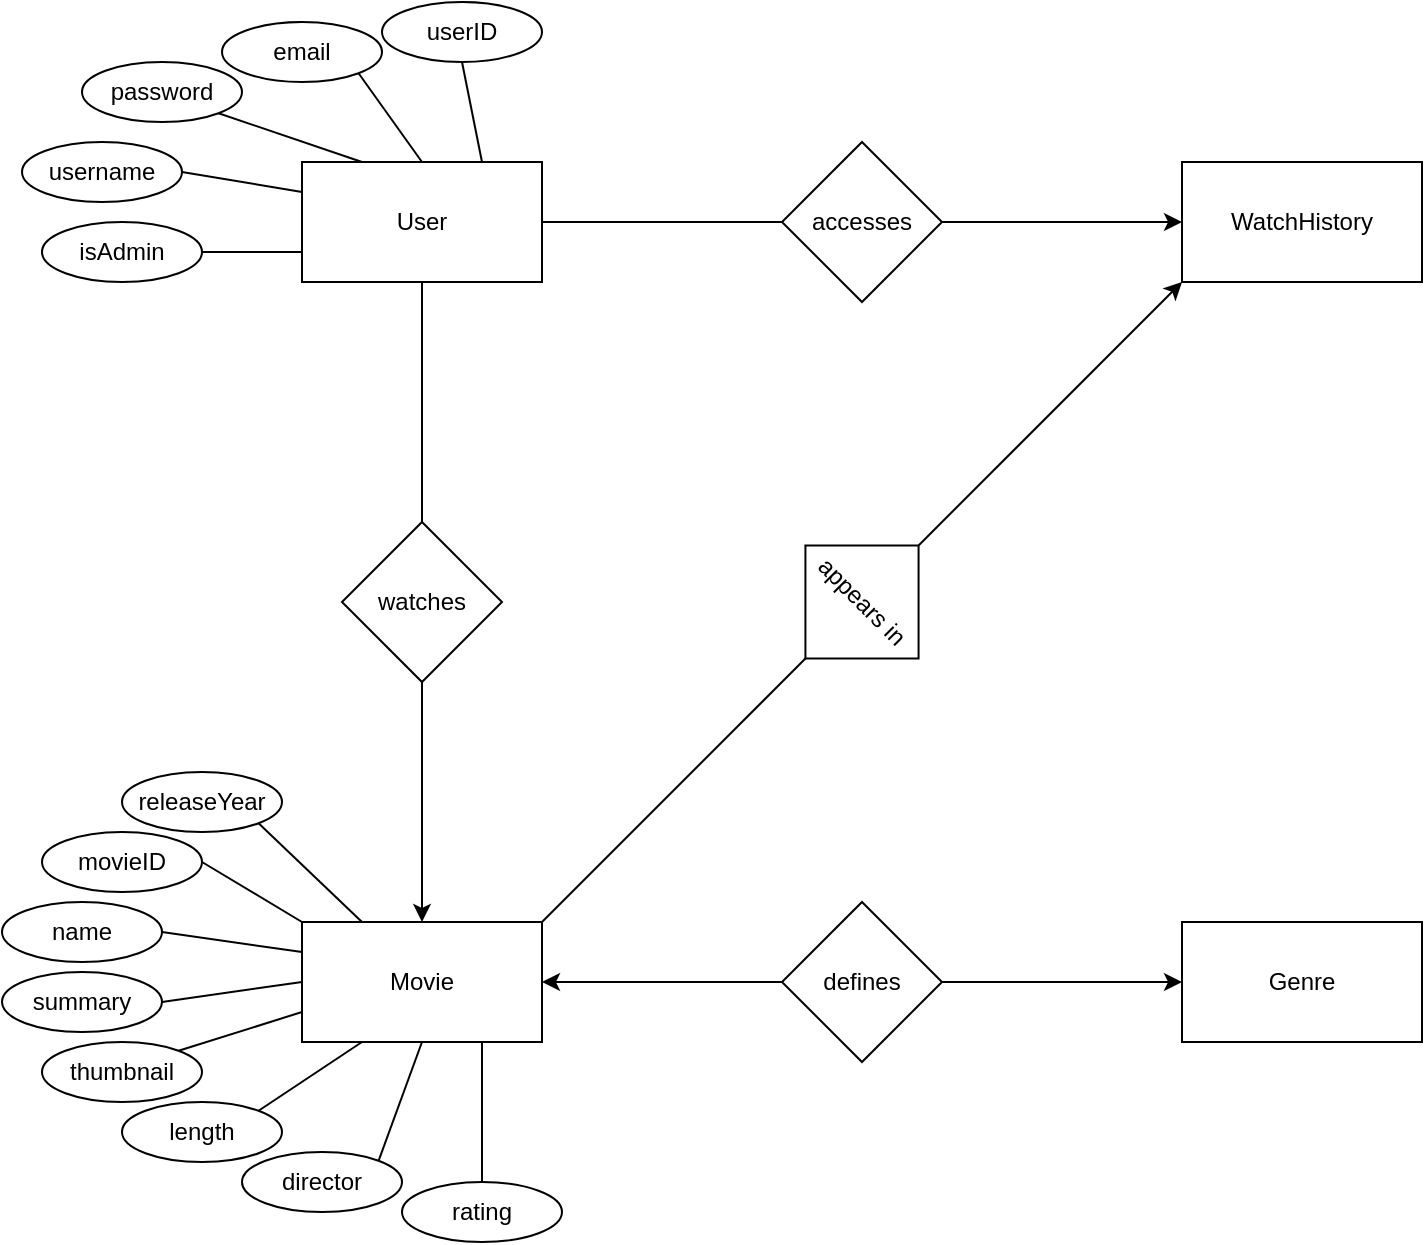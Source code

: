 <mxfile version="26.2.10">
  <diagram name="Page-1" id="SJn_idnGUMeTcrl6Irgf">
    <mxGraphModel dx="1228" dy="662" grid="1" gridSize="10" guides="1" tooltips="1" connect="1" arrows="1" fold="1" page="1" pageScale="1" pageWidth="850" pageHeight="1100" math="0" shadow="0">
      <root>
        <mxCell id="0" />
        <mxCell id="1" parent="0" />
        <mxCell id="cjGsYmpgyJE01i0ZJRMN-10" style="edgeStyle=orthogonalEdgeStyle;rounded=0;orthogonalLoop=1;jettySize=auto;html=1;exitX=0.5;exitY=1;exitDx=0;exitDy=0;entryX=0.5;entryY=0;entryDx=0;entryDy=0;endArrow=none;startFill=0;" edge="1" parent="1" source="cjGsYmpgyJE01i0ZJRMN-3" target="cjGsYmpgyJE01i0ZJRMN-7">
          <mxGeometry relative="1" as="geometry" />
        </mxCell>
        <mxCell id="cjGsYmpgyJE01i0ZJRMN-12" style="edgeStyle=orthogonalEdgeStyle;rounded=0;orthogonalLoop=1;jettySize=auto;html=1;exitX=1;exitY=0.5;exitDx=0;exitDy=0;entryX=0;entryY=0.5;entryDx=0;entryDy=0;endArrow=none;startFill=0;" edge="1" parent="1" source="cjGsYmpgyJE01i0ZJRMN-3" target="cjGsYmpgyJE01i0ZJRMN-8">
          <mxGeometry relative="1" as="geometry" />
        </mxCell>
        <mxCell id="cjGsYmpgyJE01i0ZJRMN-25" style="rounded=0;orthogonalLoop=1;jettySize=auto;html=1;exitX=0.75;exitY=0;exitDx=0;exitDy=0;entryX=0.5;entryY=1;entryDx=0;entryDy=0;endArrow=none;startFill=0;" edge="1" parent="1" source="cjGsYmpgyJE01i0ZJRMN-3" target="cjGsYmpgyJE01i0ZJRMN-20">
          <mxGeometry relative="1" as="geometry" />
        </mxCell>
        <mxCell id="cjGsYmpgyJE01i0ZJRMN-26" style="edgeStyle=none;shape=connector;rounded=0;orthogonalLoop=1;jettySize=auto;html=1;exitX=0.5;exitY=0;exitDx=0;exitDy=0;entryX=1;entryY=1;entryDx=0;entryDy=0;strokeColor=default;align=center;verticalAlign=middle;fontFamily=Helvetica;fontSize=11;fontColor=default;labelBackgroundColor=default;startFill=0;endArrow=none;" edge="1" parent="1" source="cjGsYmpgyJE01i0ZJRMN-3" target="cjGsYmpgyJE01i0ZJRMN-21">
          <mxGeometry relative="1" as="geometry" />
        </mxCell>
        <mxCell id="cjGsYmpgyJE01i0ZJRMN-27" style="edgeStyle=none;shape=connector;rounded=0;orthogonalLoop=1;jettySize=auto;html=1;exitX=0.25;exitY=0;exitDx=0;exitDy=0;entryX=1;entryY=1;entryDx=0;entryDy=0;strokeColor=default;align=center;verticalAlign=middle;fontFamily=Helvetica;fontSize=11;fontColor=default;labelBackgroundColor=default;startFill=0;endArrow=none;" edge="1" parent="1" source="cjGsYmpgyJE01i0ZJRMN-3" target="cjGsYmpgyJE01i0ZJRMN-22">
          <mxGeometry relative="1" as="geometry" />
        </mxCell>
        <mxCell id="cjGsYmpgyJE01i0ZJRMN-28" style="edgeStyle=none;shape=connector;rounded=0;orthogonalLoop=1;jettySize=auto;html=1;exitX=0;exitY=0.25;exitDx=0;exitDy=0;entryX=1;entryY=0.5;entryDx=0;entryDy=0;strokeColor=default;align=center;verticalAlign=middle;fontFamily=Helvetica;fontSize=11;fontColor=default;labelBackgroundColor=default;startFill=0;endArrow=none;" edge="1" parent="1" source="cjGsYmpgyJE01i0ZJRMN-3" target="cjGsYmpgyJE01i0ZJRMN-23">
          <mxGeometry relative="1" as="geometry" />
        </mxCell>
        <mxCell id="cjGsYmpgyJE01i0ZJRMN-29" style="edgeStyle=none;shape=connector;rounded=0;orthogonalLoop=1;jettySize=auto;html=1;exitX=0;exitY=0.75;exitDx=0;exitDy=0;entryX=1;entryY=0.5;entryDx=0;entryDy=0;strokeColor=default;align=center;verticalAlign=middle;fontFamily=Helvetica;fontSize=11;fontColor=default;labelBackgroundColor=default;startFill=0;endArrow=none;" edge="1" parent="1" source="cjGsYmpgyJE01i0ZJRMN-3" target="cjGsYmpgyJE01i0ZJRMN-24">
          <mxGeometry relative="1" as="geometry" />
        </mxCell>
        <mxCell id="cjGsYmpgyJE01i0ZJRMN-3" value="User" style="rounded=0;whiteSpace=wrap;html=1;" vertex="1" parent="1">
          <mxGeometry x="240" y="180" width="120" height="60" as="geometry" />
        </mxCell>
        <mxCell id="cjGsYmpgyJE01i0ZJRMN-18" style="rounded=0;orthogonalLoop=1;jettySize=auto;html=1;exitX=1;exitY=0;exitDx=0;exitDy=0;entryX=0.5;entryY=1;entryDx=0;entryDy=0;endArrow=none;startFill=0;" edge="1" parent="1" source="cjGsYmpgyJE01i0ZJRMN-4" target="cjGsYmpgyJE01i0ZJRMN-17">
          <mxGeometry relative="1" as="geometry" />
        </mxCell>
        <mxCell id="cjGsYmpgyJE01i0ZJRMN-38" style="edgeStyle=none;shape=connector;rounded=0;orthogonalLoop=1;jettySize=auto;html=1;exitX=0.25;exitY=0;exitDx=0;exitDy=0;entryX=1;entryY=1;entryDx=0;entryDy=0;strokeColor=default;align=center;verticalAlign=middle;fontFamily=Helvetica;fontSize=11;fontColor=default;labelBackgroundColor=default;startFill=0;endArrow=none;" edge="1" parent="1" source="cjGsYmpgyJE01i0ZJRMN-4" target="cjGsYmpgyJE01i0ZJRMN-34">
          <mxGeometry relative="1" as="geometry" />
        </mxCell>
        <mxCell id="cjGsYmpgyJE01i0ZJRMN-39" style="edgeStyle=none;shape=connector;rounded=0;orthogonalLoop=1;jettySize=auto;html=1;exitX=0;exitY=0;exitDx=0;exitDy=0;entryX=1;entryY=0.5;entryDx=0;entryDy=0;strokeColor=default;align=center;verticalAlign=middle;fontFamily=Helvetica;fontSize=11;fontColor=default;labelBackgroundColor=default;startFill=0;endArrow=none;" edge="1" parent="1" source="cjGsYmpgyJE01i0ZJRMN-4" target="cjGsYmpgyJE01i0ZJRMN-30">
          <mxGeometry relative="1" as="geometry" />
        </mxCell>
        <mxCell id="cjGsYmpgyJE01i0ZJRMN-40" style="edgeStyle=none;shape=connector;rounded=0;orthogonalLoop=1;jettySize=auto;html=1;exitX=0;exitY=0.25;exitDx=0;exitDy=0;entryX=1;entryY=0.5;entryDx=0;entryDy=0;strokeColor=default;align=center;verticalAlign=middle;fontFamily=Helvetica;fontSize=11;fontColor=default;labelBackgroundColor=default;startFill=0;endArrow=none;" edge="1" parent="1" source="cjGsYmpgyJE01i0ZJRMN-4" target="cjGsYmpgyJE01i0ZJRMN-31">
          <mxGeometry relative="1" as="geometry" />
        </mxCell>
        <mxCell id="cjGsYmpgyJE01i0ZJRMN-41" style="edgeStyle=none;shape=connector;rounded=0;orthogonalLoop=1;jettySize=auto;html=1;exitX=0;exitY=0.5;exitDx=0;exitDy=0;entryX=1;entryY=0.5;entryDx=0;entryDy=0;strokeColor=default;align=center;verticalAlign=middle;fontFamily=Helvetica;fontSize=11;fontColor=default;labelBackgroundColor=default;startFill=0;endArrow=none;" edge="1" parent="1" source="cjGsYmpgyJE01i0ZJRMN-4" target="cjGsYmpgyJE01i0ZJRMN-32">
          <mxGeometry relative="1" as="geometry" />
        </mxCell>
        <mxCell id="cjGsYmpgyJE01i0ZJRMN-42" style="edgeStyle=none;shape=connector;rounded=0;orthogonalLoop=1;jettySize=auto;html=1;exitX=0;exitY=0.75;exitDx=0;exitDy=0;entryX=1;entryY=0;entryDx=0;entryDy=0;strokeColor=default;align=center;verticalAlign=middle;fontFamily=Helvetica;fontSize=11;fontColor=default;labelBackgroundColor=default;startFill=0;endArrow=none;" edge="1" parent="1" source="cjGsYmpgyJE01i0ZJRMN-4" target="cjGsYmpgyJE01i0ZJRMN-33">
          <mxGeometry relative="1" as="geometry" />
        </mxCell>
        <mxCell id="cjGsYmpgyJE01i0ZJRMN-44" style="edgeStyle=none;shape=connector;rounded=0;orthogonalLoop=1;jettySize=auto;html=1;exitX=0.25;exitY=1;exitDx=0;exitDy=0;entryX=1;entryY=0;entryDx=0;entryDy=0;strokeColor=default;align=center;verticalAlign=middle;fontFamily=Helvetica;fontSize=11;fontColor=default;labelBackgroundColor=default;startFill=0;endArrow=none;" edge="1" parent="1" source="cjGsYmpgyJE01i0ZJRMN-4" target="cjGsYmpgyJE01i0ZJRMN-35">
          <mxGeometry relative="1" as="geometry" />
        </mxCell>
        <mxCell id="cjGsYmpgyJE01i0ZJRMN-45" style="edgeStyle=none;shape=connector;rounded=0;orthogonalLoop=1;jettySize=auto;html=1;exitX=0.5;exitY=1;exitDx=0;exitDy=0;entryX=1;entryY=0;entryDx=0;entryDy=0;strokeColor=default;align=center;verticalAlign=middle;fontFamily=Helvetica;fontSize=11;fontColor=default;labelBackgroundColor=default;startFill=0;endArrow=none;" edge="1" parent="1" source="cjGsYmpgyJE01i0ZJRMN-4" target="cjGsYmpgyJE01i0ZJRMN-36">
          <mxGeometry relative="1" as="geometry" />
        </mxCell>
        <mxCell id="cjGsYmpgyJE01i0ZJRMN-46" style="edgeStyle=none;shape=connector;rounded=0;orthogonalLoop=1;jettySize=auto;html=1;exitX=0.75;exitY=1;exitDx=0;exitDy=0;entryX=0.5;entryY=0;entryDx=0;entryDy=0;strokeColor=default;align=center;verticalAlign=middle;fontFamily=Helvetica;fontSize=11;fontColor=default;labelBackgroundColor=default;startFill=0;endArrow=none;" edge="1" parent="1" source="cjGsYmpgyJE01i0ZJRMN-4" target="cjGsYmpgyJE01i0ZJRMN-37">
          <mxGeometry relative="1" as="geometry" />
        </mxCell>
        <mxCell id="cjGsYmpgyJE01i0ZJRMN-4" value="Movie" style="rounded=0;whiteSpace=wrap;html=1;" vertex="1" parent="1">
          <mxGeometry x="240" y="560" width="120" height="60" as="geometry" />
        </mxCell>
        <mxCell id="cjGsYmpgyJE01i0ZJRMN-5" value="WatchHistory" style="rounded=0;whiteSpace=wrap;html=1;" vertex="1" parent="1">
          <mxGeometry x="680" y="180" width="120" height="60" as="geometry" />
        </mxCell>
        <mxCell id="cjGsYmpgyJE01i0ZJRMN-6" value="Genre" style="rounded=0;whiteSpace=wrap;html=1;" vertex="1" parent="1">
          <mxGeometry x="680" y="560" width="120" height="60" as="geometry" />
        </mxCell>
        <mxCell id="cjGsYmpgyJE01i0ZJRMN-11" style="edgeStyle=orthogonalEdgeStyle;rounded=0;orthogonalLoop=1;jettySize=auto;html=1;exitX=0.5;exitY=1;exitDx=0;exitDy=0;entryX=0.5;entryY=0;entryDx=0;entryDy=0;" edge="1" parent="1" source="cjGsYmpgyJE01i0ZJRMN-7" target="cjGsYmpgyJE01i0ZJRMN-4">
          <mxGeometry relative="1" as="geometry" />
        </mxCell>
        <mxCell id="cjGsYmpgyJE01i0ZJRMN-7" value="watches" style="rhombus;whiteSpace=wrap;html=1;" vertex="1" parent="1">
          <mxGeometry x="260" y="360" width="80" height="80" as="geometry" />
        </mxCell>
        <mxCell id="cjGsYmpgyJE01i0ZJRMN-13" style="edgeStyle=orthogonalEdgeStyle;rounded=0;orthogonalLoop=1;jettySize=auto;html=1;exitX=1;exitY=0.5;exitDx=0;exitDy=0;entryX=0;entryY=0.5;entryDx=0;entryDy=0;" edge="1" parent="1" source="cjGsYmpgyJE01i0ZJRMN-8" target="cjGsYmpgyJE01i0ZJRMN-5">
          <mxGeometry relative="1" as="geometry" />
        </mxCell>
        <mxCell id="cjGsYmpgyJE01i0ZJRMN-8" value="accesses" style="rhombus;whiteSpace=wrap;html=1;" vertex="1" parent="1">
          <mxGeometry x="480" y="170" width="80" height="80" as="geometry" />
        </mxCell>
        <mxCell id="cjGsYmpgyJE01i0ZJRMN-15" style="edgeStyle=orthogonalEdgeStyle;rounded=0;orthogonalLoop=1;jettySize=auto;html=1;exitX=0;exitY=0.5;exitDx=0;exitDy=0;entryX=1;entryY=0.5;entryDx=0;entryDy=0;" edge="1" parent="1" source="cjGsYmpgyJE01i0ZJRMN-9" target="cjGsYmpgyJE01i0ZJRMN-4">
          <mxGeometry relative="1" as="geometry" />
        </mxCell>
        <mxCell id="cjGsYmpgyJE01i0ZJRMN-16" style="edgeStyle=orthogonalEdgeStyle;rounded=0;orthogonalLoop=1;jettySize=auto;html=1;exitX=1;exitY=0.5;exitDx=0;exitDy=0;entryX=0;entryY=0.5;entryDx=0;entryDy=0;" edge="1" parent="1" source="cjGsYmpgyJE01i0ZJRMN-9" target="cjGsYmpgyJE01i0ZJRMN-6">
          <mxGeometry relative="1" as="geometry" />
        </mxCell>
        <mxCell id="cjGsYmpgyJE01i0ZJRMN-9" value="defines" style="rhombus;whiteSpace=wrap;html=1;" vertex="1" parent="1">
          <mxGeometry x="480" y="550" width="80" height="80" as="geometry" />
        </mxCell>
        <mxCell id="cjGsYmpgyJE01i0ZJRMN-19" style="rounded=0;orthogonalLoop=1;jettySize=auto;html=1;exitX=0.5;exitY=0;exitDx=0;exitDy=0;entryX=0;entryY=1;entryDx=0;entryDy=0;" edge="1" parent="1" source="cjGsYmpgyJE01i0ZJRMN-17" target="cjGsYmpgyJE01i0ZJRMN-5">
          <mxGeometry relative="1" as="geometry" />
        </mxCell>
        <mxCell id="cjGsYmpgyJE01i0ZJRMN-17" value="appears in" style="rhombus;whiteSpace=wrap;html=1;rotation=45;" vertex="1" parent="1">
          <mxGeometry x="480" y="360" width="80" height="80" as="geometry" />
        </mxCell>
        <mxCell id="cjGsYmpgyJE01i0ZJRMN-20" value="userID" style="ellipse;whiteSpace=wrap;html=1;strokeColor=default;align=center;verticalAlign=middle;fontFamily=Helvetica;fontSize=12;fontColor=default;fillColor=default;" vertex="1" parent="1">
          <mxGeometry x="280" y="100" width="80" height="30" as="geometry" />
        </mxCell>
        <mxCell id="cjGsYmpgyJE01i0ZJRMN-21" value="email" style="ellipse;whiteSpace=wrap;html=1;strokeColor=default;align=center;verticalAlign=middle;fontFamily=Helvetica;fontSize=12;fontColor=default;fillColor=default;" vertex="1" parent="1">
          <mxGeometry x="200" y="110" width="80" height="30" as="geometry" />
        </mxCell>
        <mxCell id="cjGsYmpgyJE01i0ZJRMN-22" value="password" style="ellipse;whiteSpace=wrap;html=1;strokeColor=default;align=center;verticalAlign=middle;fontFamily=Helvetica;fontSize=12;fontColor=default;fillColor=default;" vertex="1" parent="1">
          <mxGeometry x="130" y="130" width="80" height="30" as="geometry" />
        </mxCell>
        <mxCell id="cjGsYmpgyJE01i0ZJRMN-23" value="username" style="ellipse;whiteSpace=wrap;html=1;strokeColor=default;align=center;verticalAlign=middle;fontFamily=Helvetica;fontSize=12;fontColor=default;fillColor=default;" vertex="1" parent="1">
          <mxGeometry x="100" y="170" width="80" height="30" as="geometry" />
        </mxCell>
        <mxCell id="cjGsYmpgyJE01i0ZJRMN-24" value="isAdmin" style="ellipse;whiteSpace=wrap;html=1;strokeColor=default;align=center;verticalAlign=middle;fontFamily=Helvetica;fontSize=12;fontColor=default;fillColor=default;" vertex="1" parent="1">
          <mxGeometry x="110" y="210" width="80" height="30" as="geometry" />
        </mxCell>
        <mxCell id="cjGsYmpgyJE01i0ZJRMN-30" value="movieID" style="ellipse;whiteSpace=wrap;html=1;strokeColor=default;align=center;verticalAlign=middle;fontFamily=Helvetica;fontSize=12;fontColor=default;fillColor=default;labelBackgroundColor=default;" vertex="1" parent="1">
          <mxGeometry x="110" y="515" width="80" height="30" as="geometry" />
        </mxCell>
        <mxCell id="cjGsYmpgyJE01i0ZJRMN-31" value="name" style="ellipse;whiteSpace=wrap;html=1;strokeColor=default;align=center;verticalAlign=middle;fontFamily=Helvetica;fontSize=12;fontColor=default;fillColor=default;labelBackgroundColor=default;" vertex="1" parent="1">
          <mxGeometry x="90" y="550" width="80" height="30" as="geometry" />
        </mxCell>
        <mxCell id="cjGsYmpgyJE01i0ZJRMN-32" value="summary" style="ellipse;whiteSpace=wrap;html=1;strokeColor=default;align=center;verticalAlign=middle;fontFamily=Helvetica;fontSize=12;fontColor=default;fillColor=default;labelBackgroundColor=default;" vertex="1" parent="1">
          <mxGeometry x="90" y="585" width="80" height="30" as="geometry" />
        </mxCell>
        <mxCell id="cjGsYmpgyJE01i0ZJRMN-33" value="thumbnail" style="ellipse;whiteSpace=wrap;html=1;strokeColor=default;align=center;verticalAlign=middle;fontFamily=Helvetica;fontSize=12;fontColor=default;fillColor=default;labelBackgroundColor=default;" vertex="1" parent="1">
          <mxGeometry x="110" y="620" width="80" height="30" as="geometry" />
        </mxCell>
        <mxCell id="cjGsYmpgyJE01i0ZJRMN-34" value="releaseYear" style="ellipse;whiteSpace=wrap;html=1;strokeColor=default;align=center;verticalAlign=middle;fontFamily=Helvetica;fontSize=12;fontColor=default;fillColor=default;labelBackgroundColor=default;" vertex="1" parent="1">
          <mxGeometry x="150" y="485" width="80" height="30" as="geometry" />
        </mxCell>
        <mxCell id="cjGsYmpgyJE01i0ZJRMN-35" value="length" style="ellipse;whiteSpace=wrap;html=1;strokeColor=default;align=center;verticalAlign=middle;fontFamily=Helvetica;fontSize=12;fontColor=default;fillColor=default;labelBackgroundColor=default;" vertex="1" parent="1">
          <mxGeometry x="150" y="650" width="80" height="30" as="geometry" />
        </mxCell>
        <mxCell id="cjGsYmpgyJE01i0ZJRMN-36" value="director" style="ellipse;whiteSpace=wrap;html=1;strokeColor=default;align=center;verticalAlign=middle;fontFamily=Helvetica;fontSize=12;fontColor=default;fillColor=default;labelBackgroundColor=default;" vertex="1" parent="1">
          <mxGeometry x="210" y="675" width="80" height="30" as="geometry" />
        </mxCell>
        <mxCell id="cjGsYmpgyJE01i0ZJRMN-37" value="rating" style="ellipse;whiteSpace=wrap;html=1;strokeColor=default;align=center;verticalAlign=middle;fontFamily=Helvetica;fontSize=12;fontColor=default;fillColor=default;labelBackgroundColor=default;" vertex="1" parent="1">
          <mxGeometry x="290" y="690" width="80" height="30" as="geometry" />
        </mxCell>
      </root>
    </mxGraphModel>
  </diagram>
</mxfile>
